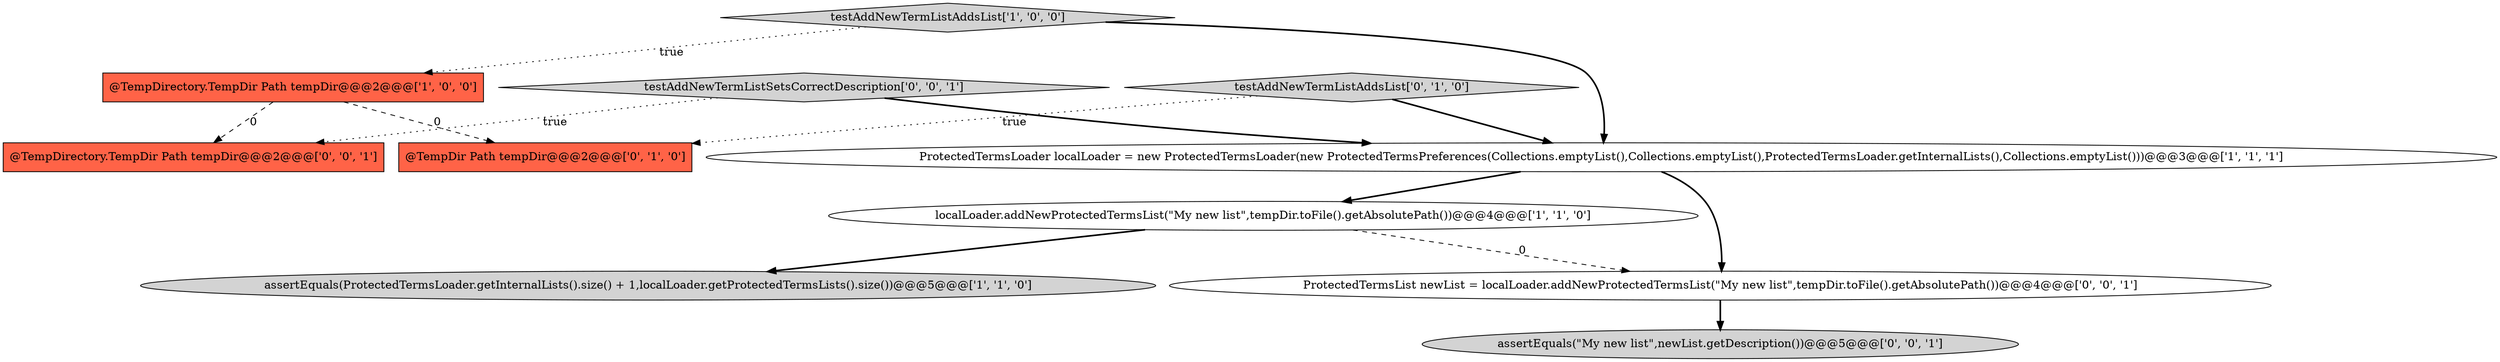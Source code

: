 digraph {
7 [style = filled, label = "@TempDirectory.TempDir Path tempDir@@@2@@@['0', '0', '1']", fillcolor = tomato, shape = box image = "AAA0AAABBB3BBB"];
1 [style = filled, label = "testAddNewTermListAddsList['1', '0', '0']", fillcolor = lightgray, shape = diamond image = "AAA0AAABBB1BBB"];
0 [style = filled, label = "ProtectedTermsLoader localLoader = new ProtectedTermsLoader(new ProtectedTermsPreferences(Collections.emptyList(),Collections.emptyList(),ProtectedTermsLoader.getInternalLists(),Collections.emptyList()))@@@3@@@['1', '1', '1']", fillcolor = white, shape = ellipse image = "AAA0AAABBB1BBB"];
5 [style = filled, label = "@TempDir Path tempDir@@@2@@@['0', '1', '0']", fillcolor = tomato, shape = box image = "AAA1AAABBB2BBB"];
2 [style = filled, label = "@TempDirectory.TempDir Path tempDir@@@2@@@['1', '0', '0']", fillcolor = tomato, shape = box image = "AAA1AAABBB1BBB"];
4 [style = filled, label = "assertEquals(ProtectedTermsLoader.getInternalLists().size() + 1,localLoader.getProtectedTermsLists().size())@@@5@@@['1', '1', '0']", fillcolor = lightgray, shape = ellipse image = "AAA0AAABBB1BBB"];
8 [style = filled, label = "testAddNewTermListSetsCorrectDescription['0', '0', '1']", fillcolor = lightgray, shape = diamond image = "AAA0AAABBB3BBB"];
3 [style = filled, label = "localLoader.addNewProtectedTermsList(\"My new list\",tempDir.toFile().getAbsolutePath())@@@4@@@['1', '1', '0']", fillcolor = white, shape = ellipse image = "AAA0AAABBB1BBB"];
10 [style = filled, label = "ProtectedTermsList newList = localLoader.addNewProtectedTermsList(\"My new list\",tempDir.toFile().getAbsolutePath())@@@4@@@['0', '0', '1']", fillcolor = white, shape = ellipse image = "AAA0AAABBB3BBB"];
6 [style = filled, label = "testAddNewTermListAddsList['0', '1', '0']", fillcolor = lightgray, shape = diamond image = "AAA0AAABBB2BBB"];
9 [style = filled, label = "assertEquals(\"My new list\",newList.getDescription())@@@5@@@['0', '0', '1']", fillcolor = lightgray, shape = ellipse image = "AAA0AAABBB3BBB"];
8->0 [style = bold, label=""];
0->3 [style = bold, label=""];
8->7 [style = dotted, label="true"];
2->5 [style = dashed, label="0"];
0->10 [style = bold, label=""];
10->9 [style = bold, label=""];
6->0 [style = bold, label=""];
3->10 [style = dashed, label="0"];
1->0 [style = bold, label=""];
1->2 [style = dotted, label="true"];
2->7 [style = dashed, label="0"];
3->4 [style = bold, label=""];
6->5 [style = dotted, label="true"];
}

